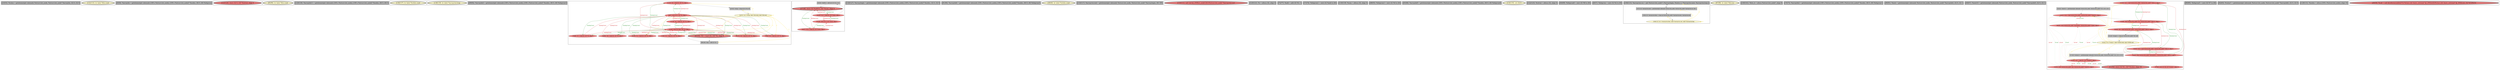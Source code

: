 
digraph G {





subgraph cluster36 {


node264 [penwidth=3.0,fontsize=20,fillcolor=grey,label="[10/55]  %value = getelementptr inbounds %struct.list_node, %struct.list_node* %arrayidx, i32 0, i32 0",shape=rectangle,style=filled ]



}

subgraph cluster15 {


node226 [penwidth=3.0,fontsize=20,fillcolor=lemonchiffon,label="[132/133]  br label %for.cond",shape=ellipse,style=filled ]



}

subgraph cluster35 {


node263 [penwidth=3.0,fontsize=20,fillcolor=grey,label="[9/56]  %arrayidx = getelementptr inbounds [100 x %struct.list_node], [100 x %struct.list_node]* %nodes, i64 0, i64 %idxprom",shape=rectangle,style=filled ]



}

subgraph cluster11 {


node218 [penwidth=3.0,fontsize=20,fillcolor=lightcoral,label="[123/124]  store i32 0, i32* %retval, align 4",shape=ellipse,style=filled ]



}

subgraph cluster19 {


node230 [penwidth=3.0,fontsize=20,fillcolor=lemonchiffon,label="[95/96]  br label %for.cond",shape=ellipse,style=filled ]



}

subgraph cluster9 {


node216 [penwidth=3.0,fontsize=20,fillcolor=grey,label="[129/130]  %arrayidx11 = getelementptr inbounds [100 x %struct.list_node], [100 x %struct.list_node]* %nodes, i64 0, i64 0",shape=rectangle,style=filled ]



}

subgraph cluster8 {


node215 [penwidth=3.0,fontsize=20,fillcolor=lemonchiffon,label="[136/137]  br label %while.cond",shape=ellipse,style=filled ]



}

subgraph cluster10 {


node217 [penwidth=3.0,fontsize=20,fillcolor=lemonchiffon,label="[138/139]  br label %arrayctor.loop",shape=ellipse,style=filled ]



}

subgraph cluster23 {


node234 [penwidth=3.0,fontsize=20,fillcolor=grey,label="[89/92]  %arrayidx4 = getelementptr inbounds [100 x %struct.list_node], [100 x %struct.list_node]* %nodes, i64 0, i64 %idxprom3",shape=rectangle,style=filled ]



}

subgraph cluster7 {


node214 [fillcolor=lightcoral,label="[2/103]  %0 = load i32, i32* %i, align 4",shape=ellipse,style=filled ]
node212 [fillcolor=lightcoral,label="[6/87]  store i32 0, i32* %i, align 4",shape=ellipse,style=filled ]
node213 [fillcolor=lemonchiffon,label="[4/101]  br i1 %cmp, label %for.body, label %for.end",shape=ellipse,style=filled ]
node211 [fillcolor=lightcoral,label="[1/104]  store i32 %inc, i32* %i, align 4",shape=ellipse,style=filled ]
node210 [fillcolor=lightcoral,label="[59/60]  %6 = load i32, i32* %i, align 4",shape=ellipse,style=filled ]
node209 [fillcolor=lightcoral,label="[7/58]  %2 = load i32, i32* %i, align 4",shape=ellipse,style=filled ]
node208 [fillcolor=grey,label="[99/100]  %inc = add i32 %5, 1",shape=rectangle,style=filled ]
node207 [penwidth=3.0,fontsize=20,fillcolor=lightcoral,label="[0/105]  %5 = load i32, i32* %i, align 4",shape=ellipse,style=filled ]
node202 [fillcolor=lightcoral,label="[5/94]  %4 = load i32, i32* %i, align 4",shape=ellipse,style=filled ]
node201 [fillcolor=lightcoral,label="[79/86]  %7 = load i32, i32* %i, align 4",shape=ellipse,style=filled ]
node203 [fillcolor=lightcoral,label="[63/70]  %8 = load i32, i32* %i, align 4",shape=ellipse,style=filled ]
node205 [fillcolor=grey,label="[3/102]  %cmp = icmp ult i32 %0, 99",shape=rectangle,style=filled ]
node204 [fillcolor=lightcoral,label="[61/62]  %1 = load i32, i32* %i, align 4",shape=ellipse,style=filled ]
node206 [fillcolor=lightcoral,label="[71/78]  %3 = load i32, i32* %i, align 4",shape=ellipse,style=filled ]

node212->node209 [style=solid,color=forestgreen,label="T|indep|Const",penwidth=1.0,fontcolor=forestgreen ]
node209->node212 [style=solid,color=firebrick3,label="A|indep|Const",penwidth=1.0,fontcolor=firebrick3 ]
node212->node210 [style=solid,color=forestgreen,label="T|indep|Const",penwidth=1.0,fontcolor=forestgreen ]
node210->node212 [style=solid,color=firebrick3,label="A|indep|Const",penwidth=1.0,fontcolor=firebrick3 ]
node212->node203 [style=solid,color=forestgreen,label="T|indep|Const",penwidth=1.0,fontcolor=forestgreen ]
node211->node202 [style=solid,color=forestgreen,label="T|indep|Const",penwidth=1.0,fontcolor=forestgreen ]
node202->node211 [style=solid,color=firebrick3,label="A|indep|Const",penwidth=1.0,fontcolor=firebrick3 ]
node211->node214 [style=solid,color=forestgreen,label="T|indep|Const",penwidth=1.0,fontcolor=forestgreen ]
node207->node208 [style=solid,color=black,label="",penwidth=0.5,fontcolor=black ]
node213->node202 [style=solid,color=gold,label="C",penwidth=1.0,fontcolor=gold ]
node211->node201 [style=solid,color=forestgreen,label="T|indep|Const",penwidth=1.0,fontcolor=forestgreen ]
node214->node211 [style=solid,color=firebrick3,label="A|indep|Const",penwidth=1.0,fontcolor=firebrick3 ]
node212->node202 [style=solid,color=forestgreen,label="T|indep|Const",penwidth=1.0,fontcolor=forestgreen ]
node212->node204 [style=solid,color=forestgreen,label="T|indep|Const",penwidth=1.0,fontcolor=forestgreen ]
node212->node214 [style=solid,color=forestgreen,label="T|indep|Const",penwidth=1.0,fontcolor=forestgreen ]
node212->node207 [style=solid,color=forestgreen,label="T|indep|Const",penwidth=1.0,fontcolor=forestgreen ]
node206->node212 [style=solid,color=firebrick3,label="A|indep|Const",penwidth=1.0,fontcolor=firebrick3 ]
node213->node214 [style=solid,color=gold,label="C",penwidth=1.0,fontcolor=gold ]
node201->node211 [style=solid,color=firebrick3,label="A|indep|Const",penwidth=1.0,fontcolor=firebrick3 ]
node213->node211 [style=solid,color=gold,label="C",penwidth=1.0,fontcolor=gold ]
node207->node212 [style=solid,color=firebrick3,label="A|indep|Const",penwidth=1.0,fontcolor=firebrick3 ]
node214->node205 [style=solid,color=black,label="",penwidth=0.5,fontcolor=black ]
node213->node209 [style=solid,color=gold,label="C",penwidth=1.0,fontcolor=gold ]
node212->node206 [style=solid,color=forestgreen,label="T|indep|Const",penwidth=1.0,fontcolor=forestgreen ]
node202->node212 [style=solid,color=firebrick3,label="A|indep|Const",penwidth=1.0,fontcolor=firebrick3 ]
node207->node211 [style=solid,color=firebrick3,label="A|indep|Const",penwidth=1.0,fontcolor=firebrick3 ]
node213->node204 [style=solid,color=gold,label="C",penwidth=1.0,fontcolor=gold ]
node213->node213 [style=solid,color=gold,label="C",penwidth=1.0,fontcolor=gold ]
node213->node207 [style=solid,color=gold,label="C",penwidth=1.0,fontcolor=gold ]
node209->node211 [style=solid,color=firebrick3,label="A|indep|Const",penwidth=1.0,fontcolor=firebrick3 ]
node211->node204 [style=solid,color=forestgreen,label="T|indep|Const",penwidth=1.0,fontcolor=forestgreen ]
node206->node211 [style=solid,color=firebrick3,label="A|indep|Const",penwidth=1.0,fontcolor=firebrick3 ]
node203->node212 [style=solid,color=firebrick3,label="A|indep|Const",penwidth=1.0,fontcolor=firebrick3 ]
node211->node203 [style=solid,color=forestgreen,label="T|indep|Const",penwidth=1.0,fontcolor=forestgreen ]
node210->node211 [style=solid,color=firebrick3,label="A|indep|Const",penwidth=1.0,fontcolor=firebrick3 ]
node211->node206 [style=solid,color=forestgreen,label="T|indep|Const",penwidth=1.0,fontcolor=forestgreen ]
node213->node205 [style=solid,color=gold,label="C",penwidth=1.0,fontcolor=gold ]
node201->node212 [style=solid,color=firebrick3,label="A|indep|Const",penwidth=1.0,fontcolor=firebrick3 ]
node213->node208 [style=solid,color=gold,label="C",penwidth=1.0,fontcolor=gold ]
node211->node207 [style=solid,color=forestgreen,label="T|indep|Const",penwidth=1.0,fontcolor=forestgreen ]
node214->node212 [style=solid,color=firebrick3,label="A|indep|Const",penwidth=1.0,fontcolor=firebrick3 ]
node211->node210 [style=solid,color=forestgreen,label="T|indep|Const",penwidth=1.0,fontcolor=forestgreen ]
node208->node211 [style=solid,color=black,label="",penwidth=0.5,fontcolor=black ]
node211->node209 [style=solid,color=forestgreen,label="T|indep|Const",penwidth=1.0,fontcolor=forestgreen ]
node205->node213 [style=solid,color=black,label="",penwidth=0.5,fontcolor=black ]
node204->node211 [style=solid,color=firebrick3,label="A|indep|Const",penwidth=1.0,fontcolor=firebrick3 ]
node213->node206 [style=solid,color=gold,label="C",penwidth=1.0,fontcolor=gold ]
node203->node211 [style=solid,color=firebrick3,label="A|indep|Const",penwidth=1.0,fontcolor=firebrick3 ]
node212->node201 [style=solid,color=forestgreen,label="T|indep|Const",penwidth=1.0,fontcolor=forestgreen ]
node204->node212 [style=solid,color=firebrick3,label="A|indep|Const",penwidth=1.0,fontcolor=firebrick3 ]


}

subgraph cluster14 {


node225 [fillcolor=grey,label="[33/34]  %add14 = add nsw i32 %12, %11",shape=rectangle,style=filled ]
node223 [fillcolor=lightcoral,label="[32/35]  %12 = load i32, i32* %sum, align 4",shape=ellipse,style=filled ]
node224 [penwidth=3.0,fontsize=20,fillcolor=lightcoral,label="[27/38]  store i32 %add14, i32* %sum, align 4",shape=ellipse,style=filled ]
node221 [fillcolor=lightcoral,label="[28/37]  %15 = load i32, i32* %sum, align 4",shape=ellipse,style=filled ]
node222 [fillcolor=lightcoral,label="[31/36]  store i32 0, i32* %sum, align 4",shape=ellipse,style=filled ]

node224->node223 [style=solid,color=forestgreen,label="T|indep|Const",penwidth=1.0,fontcolor=forestgreen ]
node222->node221 [style=solid,color=forestgreen,label="T|indep|Const",penwidth=1.0,fontcolor=forestgreen ]
node221->node222 [style=solid,color=firebrick3,label="A|indep|Const",penwidth=1.0,fontcolor=firebrick3 ]
node225->node224 [style=solid,color=black,label="",penwidth=0.5,fontcolor=black ]
node223->node225 [style=solid,color=black,label="",penwidth=0.5,fontcolor=black ]
node223->node224 [style=solid,color=firebrick3,label="A|indep|Const",penwidth=1.0,fontcolor=firebrick3 ]
node224->node221 [style=solid,color=forestgreen,label="T|indep|Const",penwidth=1.0,fontcolor=forestgreen ]
node221->node224 [style=solid,color=firebrick3,label="A|indep|Const",penwidth=1.0,fontcolor=firebrick3 ]
node222->node223 [style=solid,color=forestgreen,label="T|indep|Const",penwidth=1.0,fontcolor=forestgreen ]
node223->node222 [style=solid,color=firebrick3,label="A|indep|Const",penwidth=1.0,fontcolor=firebrick3 ]


}

subgraph cluster6 {


node200 [penwidth=3.0,fontsize=20,fillcolor=grey,label="[126/127]  %array.begin = getelementptr inbounds [100 x %struct.list_node], [100 x %struct.list_node]* %nodes, i32 0, i32 0",shape=rectangle,style=filled ]



}

subgraph cluster30 {


node258 [penwidth=3.0,fontsize=20,fillcolor=grey,label="[81/84]  %arrayidx6 = getelementptr inbounds [100 x %struct.list_node], [100 x %struct.list_node]* %nodes, i64 0, i64 %idxprom5",shape=rectangle,style=filled ]



}

subgraph cluster31 {


node259 [penwidth=3.0,fontsize=20,fillcolor=lemonchiffon,label="[39/40]  br label %while.cond",shape=ellipse,style=filled ]



}

subgraph cluster0 {


node194 [penwidth=3.0,fontsize=20,fillcolor=grey,label="[116/117]  %arrayctor.end = getelementptr inbounds %struct.list_node, %struct.list_node* %array.begin, i64 100",shape=rectangle,style=filled ]



}

subgraph cluster13 {


node220 [penwidth=3.0,fontsize=20,fillcolor=lightcoral,label="[110/111]  call void @_ZN9list_nodeC2Ev(%struct.list_node* %arrayctor.cur)",shape=ellipse,style=filled ]



}

subgraph cluster5 {


node199 [penwidth=3.0,fontsize=20,fillcolor=grey,label="[120/121]  %i = alloca i32, align 4",shape=rectangle,style=filled ]



}

subgraph cluster1 {


node195 [penwidth=3.0,fontsize=20,fillcolor=grey,label="[72/77]  %add = add i32 %3, 1",shape=rectangle,style=filled ]



}

subgraph cluster32 {


node260 [penwidth=3.0,fontsize=20,fillcolor=grey,label="[73/76]  %idxprom1 = zext i32 %add to i64",shape=rectangle,style=filled ]



}

subgraph cluster3 {


node197 [penwidth=3.0,fontsize=20,fillcolor=grey,label="[118/119]  %sum = alloca i32, align 4",shape=rectangle,style=filled ]



}

subgraph cluster4 {


node198 [penwidth=3.0,fontsize=20,fillcolor=grey,label="[88/93]  %idxprom3 = zext i32 %4 to i64",shape=rectangle,style=filled ]



}

subgraph cluster17 {


node228 [penwidth=3.0,fontsize=20,fillcolor=grey,label="[65/68]  %arrayidx9 = getelementptr inbounds [100 x %struct.list_node], [100 x %struct.list_node]* %nodes, i64 0, i64 %idxprom8",shape=rectangle,style=filled ]



}

subgraph cluster16 {


node227 [penwidth=3.0,fontsize=20,fillcolor=lemonchiffon,label="[134/135]  ret i32 0",shape=ellipse,style=filled ]



}

subgraph cluster2 {


node196 [penwidth=3.0,fontsize=20,fillcolor=grey,label="[122/125]  %retval = alloca i32, align 4",shape=rectangle,style=filled ]



}

subgraph cluster34 {


node262 [penwidth=3.0,fontsize=20,fillcolor=grey,label="[64/69]  %idxprom8 = zext i32 %8 to i64",shape=rectangle,style=filled ]



}

subgraph cluster22 {


node233 [penwidth=3.0,fontsize=20,fillcolor=grey,label="[8/57]  %idxprom = zext i32 %2 to i64",shape=rectangle,style=filled ]



}

subgraph cluster25 {


node238 [penwidth=3.0,fontsize=20,fillcolor=grey,label="[106/115]  %arrayctor.cur = phi %struct.list_node* [ %array.begin, %entry ], [ %arrayctor.next, %arrayctor.loop ]",shape=rectangle,style=filled ]
node236 [fillcolor=grey,label="[108/113]  %arrayctor.done = icmp eq %struct.list_node* %arrayctor.next, %arrayctor.end",shape=rectangle,style=filled ]
node239 [fillcolor=grey,label="[107/114]  %arrayctor.next = getelementptr inbounds %struct.list_node, %struct.list_node* %arrayctor.cur, i64 1",shape=rectangle,style=filled ]
node237 [fillcolor=lemonchiffon,label="[109/112]  br i1 %arrayctor.done, label %arrayctor.cont, label %arrayctor.loop",shape=ellipse,style=filled ]

node238->node239 [style=solid,color=black,label="",penwidth=0.5,fontcolor=black ]
node239->node238 [style=solid,color=black,label="",penwidth=0.5,fontcolor=black ]
node237->node237 [style=solid,color=gold,label="C",penwidth=1.0,fontcolor=gold ]
node237->node236 [style=solid,color=gold,label="C",penwidth=1.0,fontcolor=gold ]
node237->node238 [style=solid,color=gold,label="C",penwidth=1.0,fontcolor=gold ]
node239->node236 [style=solid,color=black,label="",penwidth=0.5,fontcolor=black ]
node236->node237 [style=solid,color=black,label="",penwidth=0.5,fontcolor=black ]
node237->node239 [style=solid,color=gold,label="C",penwidth=1.0,fontcolor=gold ]


}

subgraph cluster18 {


node229 [penwidth=3.0,fontsize=20,fillcolor=lemonchiffon,label="[97/98]  br label %for.inc",shape=ellipse,style=filled ]



}

subgraph cluster29 {


node257 [penwidth=3.0,fontsize=20,fillcolor=grey,label="[140/141]  %list_it = alloca %struct.list_node*, align 8",shape=rectangle,style=filled ]



}

subgraph cluster20 {


node231 [penwidth=3.0,fontsize=20,fillcolor=grey,label="[74/75]  %arrayidx2 = getelementptr inbounds [100 x %struct.list_node], [100 x %struct.list_node]* %nodes, i64 0, i64 %idxprom1",shape=rectangle,style=filled ]



}

subgraph cluster26 {


node240 [penwidth=3.0,fontsize=20,fillcolor=grey,label="[90/91]  %next = getelementptr inbounds %struct.list_node, %struct.list_node* %arrayidx4, i32 0, i32 1",shape=rectangle,style=filled ]



}

subgraph cluster24 {


node235 [penwidth=3.0,fontsize=20,fillcolor=grey,label="[66/67]  %next10 = getelementptr inbounds %struct.list_node, %struct.list_node* %arrayidx9, i32 0, i32 1",shape=rectangle,style=filled ]



}

subgraph cluster28 {


node255 [fillcolor=lightcoral,label="[25/26]  %13 = load %struct.list_node*, %struct.list_node** %list_it, align 8",shape=ellipse,style=filled ]
node253 [fillcolor=lightcoral,label="[49/50]  store %struct.list_node* %arrayidx2, %struct.list_node** %next, align 8",shape=ellipse,style=filled ]
node252 [fillcolor=lightcoral,label="[12/53]  %11 = load i32, i32* %value13, align 8",shape=ellipse,style=filled ]
node251 [penwidth=3.0,fontsize=20,fillcolor=lightcoral,label="[11/54]  store i32 %1, i32* %value, align 16",shape=ellipse,style=filled ]
node250 [fillcolor=grey,label="[21/42]  %cmp12 = icmp ne %struct.list_node* %9, null",shape=rectangle,style=filled ]
node256 [fillcolor=grey,label="[17/18]  %value13 = getelementptr inbounds %struct.list_node, %struct.list_node* %10, i32 0, i32 0",shape=rectangle,style=filled ]
node249 [fillcolor=lightcoral,label="[16/45]  %10 = load %struct.list_node*, %struct.list_node** %list_it, align 8",shape=ellipse,style=filled ]
node248 [fillcolor=grey,label="[23/24]  %next15 = getelementptr inbounds %struct.list_node, %struct.list_node* %13, i32 0, i32 1",shape=rectangle,style=filled ]
node243 [fillcolor=lightcoral,label="[19/44]  store %struct.list_node* %arrayidx11, %struct.list_node** %list_it, align 8",shape=ellipse,style=filled ]
node245 [fillcolor=lightcoral,label="[15/46]  store %struct.list_node* %14, %struct.list_node** %list_it, align 8",shape=ellipse,style=filled ]
node242 [fillcolor=lightcoral,label="[20/43]  %9 = load %struct.list_node*, %struct.list_node** %list_it, align 8",shape=ellipse,style=filled ]
node254 [fillcolor=lightcoral,label="[47/48]  store i32 %6, i32* %value7, align 16",shape=ellipse,style=filled ]
node244 [fillcolor=lemonchiffon,label="[22/41]  br i1 %cmp12, label %while.body, label %while.end",shape=ellipse,style=filled ]
node246 [fillcolor=lightcoral,label="[14/51]  %14 = load %struct.list_node*, %struct.list_node** %next15, align 8",shape=ellipse,style=filled ]
node247 [fillcolor=lightcoral,label="[13/52]  store %struct.list_node* null, %struct.list_node** %next10, align 8",shape=ellipse,style=filled ]

node248->node246 [style=solid,color=black,label="",penwidth=0.5,fontcolor=black ]
node252->node247 [style=dotted,color=firebrick3,label="A|Conf",penwidth=1.0,fontcolor=firebrick3 ]
node247->node252 [style=dotted,color=forestgreen,label="T|Conf",penwidth=1.0,fontcolor=forestgreen ]
node249->node256 [style=solid,color=black,label="",penwidth=0.5,fontcolor=black ]
node244->node255 [style=solid,color=gold,label="C",penwidth=1.0,fontcolor=gold ]
node256->node252 [style=solid,color=black,label="",penwidth=0.5,fontcolor=black ]
node252->node253 [style=dotted,color=firebrick3,label="A|Conf",penwidth=1.0,fontcolor=firebrick3 ]
node244->node246 [style=solid,color=gold,label="C",penwidth=1.0,fontcolor=gold ]
node251->node246 [style=dotted,color=forestgreen,label="T|Conf",penwidth=1.0,fontcolor=forestgreen ]
node255->node243 [style=solid,color=firebrick3,label="A|indep|Const",penwidth=1.0,fontcolor=firebrick3 ]
node246->node245 [style=solid,color=black,label="",penwidth=0.5,fontcolor=black ]
node254->node252 [style=dotted,color=forestgreen,label="T|Conf",penwidth=1.0,fontcolor=forestgreen ]
node252->node254 [style=dotted,color=firebrick3,label="A|Conf",penwidth=1.0,fontcolor=firebrick3 ]
node250->node244 [style=solid,color=black,label="",penwidth=0.5,fontcolor=black ]
node243->node255 [style=solid,color=forestgreen,label="T|indep|Const",penwidth=1.0,fontcolor=forestgreen ]
node246->node253 [style=dotted,color=firebrick3,label="A|Conf",penwidth=1.0,fontcolor=firebrick3 ]
node244->node256 [style=solid,color=gold,label="C",penwidth=1.0,fontcolor=gold ]
node244->node244 [style=solid,color=gold,label="C",penwidth=1.0,fontcolor=gold ]
node252->node251 [style=dotted,color=firebrick3,label="A|Conf",penwidth=1.0,fontcolor=firebrick3 ]
node244->node252 [style=solid,color=gold,label="C",penwidth=1.0,fontcolor=gold ]
node253->node252 [style=dotted,color=forestgreen,label="T|Conf",penwidth=1.0,fontcolor=forestgreen ]
node244->node249 [style=solid,color=gold,label="C",penwidth=1.0,fontcolor=gold ]
node244->node242 [style=solid,color=gold,label="C",penwidth=1.0,fontcolor=gold ]
node244->node245 [style=solid,color=gold,label="C",penwidth=1.0,fontcolor=gold ]
node245->node255 [style=solid,color=forestgreen,label="T|indep|Const",penwidth=1.0,fontcolor=forestgreen ]
node242->node245 [style=solid,color=firebrick3,label="A|indep|Const",penwidth=1.0,fontcolor=firebrick3 ]
node245->node242 [style=solid,color=forestgreen,label="T|indep|Const",penwidth=1.0,fontcolor=forestgreen ]
node242->node243 [style=solid,color=firebrick3,label="A|indep|Const",penwidth=1.0,fontcolor=firebrick3 ]
node253->node246 [style=dotted,color=forestgreen,label="T|Conf",penwidth=1.0,fontcolor=forestgreen ]
node243->node242 [style=solid,color=forestgreen,label="T|indep|Const",penwidth=1.0,fontcolor=forestgreen ]
node246->node254 [style=dotted,color=firebrick3,label="A|Conf",penwidth=1.0,fontcolor=firebrick3 ]
node243->node249 [style=solid,color=forestgreen,label="T|indep|Const",penwidth=1.0,fontcolor=forestgreen ]
node244->node248 [style=solid,color=gold,label="C",penwidth=1.0,fontcolor=gold ]
node249->node243 [style=solid,color=firebrick3,label="A|indep|Const",penwidth=1.0,fontcolor=firebrick3 ]
node255->node248 [style=solid,color=black,label="",penwidth=0.5,fontcolor=black ]
node244->node250 [style=solid,color=gold,label="C",penwidth=1.0,fontcolor=gold ]
node247->node246 [style=dotted,color=forestgreen,label="T|Conf",penwidth=1.0,fontcolor=forestgreen ]
node245->node249 [style=solid,color=forestgreen,label="T|indep|Const",penwidth=1.0,fontcolor=forestgreen ]
node246->node251 [style=dotted,color=firebrick3,label="A|Conf",penwidth=1.0,fontcolor=firebrick3 ]
node254->node246 [style=dotted,color=forestgreen,label="T|Conf",penwidth=1.0,fontcolor=forestgreen ]
node255->node245 [style=solid,color=firebrick3,label="A|indep|Const",penwidth=1.0,fontcolor=firebrick3 ]
node242->node250 [style=solid,color=black,label="",penwidth=0.5,fontcolor=black ]
node249->node245 [style=solid,color=firebrick3,label="A|indep|Const",penwidth=1.0,fontcolor=firebrick3 ]
node251->node252 [style=dotted,color=forestgreen,label="T|Conf",penwidth=1.0,fontcolor=forestgreen ]
node246->node247 [style=dotted,color=firebrick3,label="A|Conf",penwidth=1.0,fontcolor=firebrick3 ]


}

subgraph cluster27 {


node241 [penwidth=3.0,fontsize=20,fillcolor=grey,label="[80/85]  %idxprom5 = zext i32 %7 to i64",shape=rectangle,style=filled ]



}

subgraph cluster21 {


node232 [penwidth=3.0,fontsize=20,fillcolor=grey,label="[82/83]  %value7 = getelementptr inbounds %struct.list_node, %struct.list_node* %arrayidx6, i32 0, i32 0",shape=rectangle,style=filled ]



}

subgraph cluster12 {


node219 [penwidth=3.0,fontsize=20,fillcolor=grey,label="[128/131]  %nodes = alloca [100 x %struct.list_node], align 16",shape=rectangle,style=filled ]



}

subgraph cluster33 {


node261 [penwidth=3.0,fontsize=20,fillcolor=lightcoral,label="[29/30]  %call = call dereferenceable(272) %class.std::basic_ostream* @_ZNSolsEi(%class.std::basic_ostream* @_ZSt4cout, i32 %15)%15)",shape=ellipse,style=filled ]



}

}
